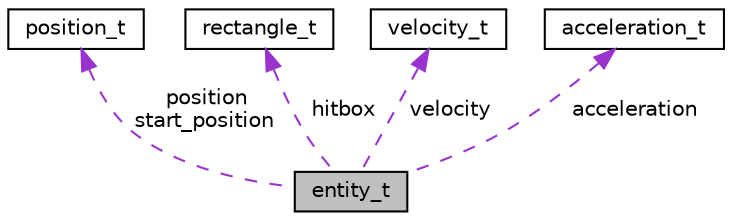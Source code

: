 digraph "entity_t"
{
 // LATEX_PDF_SIZE
  edge [fontname="Helvetica",fontsize="10",labelfontname="Helvetica",labelfontsize="10"];
  node [fontname="Helvetica",fontsize="10",shape=record];
  Node1 [label="entity_t",height=0.2,width=0.4,color="black", fillcolor="grey75", style="filled", fontcolor="black",tooltip=" "];
  Node2 -> Node1 [dir="back",color="darkorchid3",fontsize="10",style="dashed",label=" position\nstart_position" ,fontname="Helvetica"];
  Node2 [label="position_t",height=0.2,width=0.4,color="black", fillcolor="white", style="filled",URL="$structposition__t.html",tooltip=" "];
  Node3 -> Node1 [dir="back",color="darkorchid3",fontsize="10",style="dashed",label=" hitbox" ,fontname="Helvetica"];
  Node3 [label="rectangle_t",height=0.2,width=0.4,color="black", fillcolor="white", style="filled",URL="$structrectangle__t.html",tooltip=" "];
  Node4 -> Node1 [dir="back",color="darkorchid3",fontsize="10",style="dashed",label=" velocity" ,fontname="Helvetica"];
  Node4 [label="velocity_t",height=0.2,width=0.4,color="black", fillcolor="white", style="filled",URL="$structvelocity__t.html",tooltip=" "];
  Node5 -> Node1 [dir="back",color="darkorchid3",fontsize="10",style="dashed",label=" acceleration" ,fontname="Helvetica"];
  Node5 [label="acceleration_t",height=0.2,width=0.4,color="black", fillcolor="white", style="filled",URL="$structacceleration__t.html",tooltip=" "];
}

